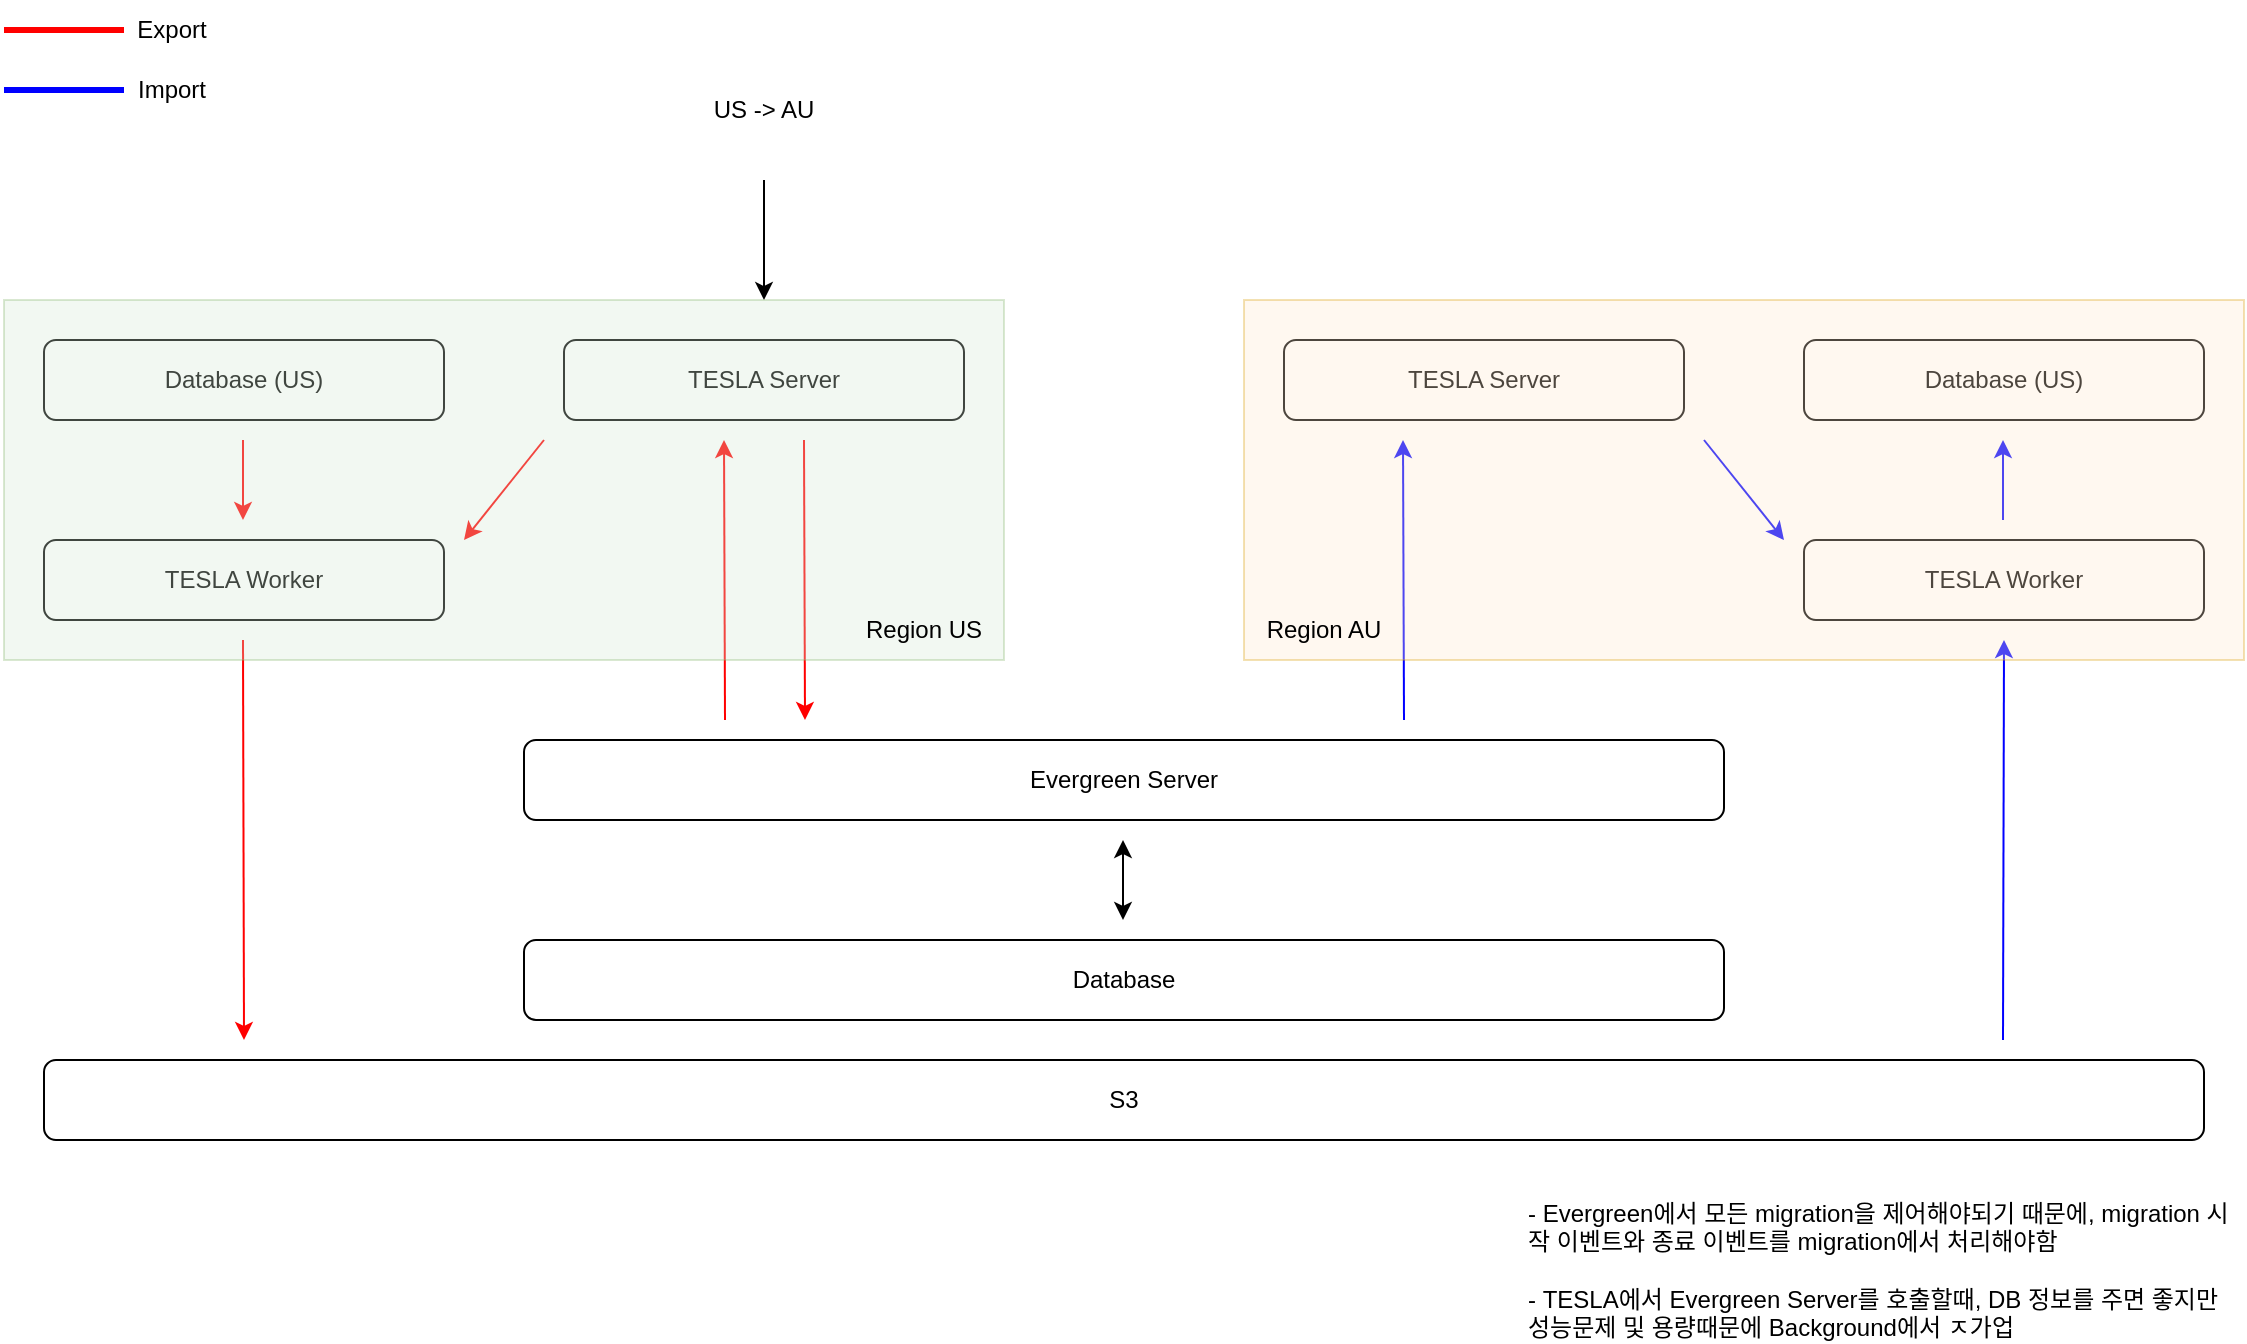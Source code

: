 <mxfile version="23.1.7" type="github">
  <diagram name="페이지-1" id="pZyoLkYU4llX_7tRVOSn">
    <mxGraphModel dx="2261" dy="1955" grid="1" gridSize="10" guides="1" tooltips="1" connect="1" arrows="1" fold="1" page="1" pageScale="1" pageWidth="827" pageHeight="1169" math="0" shadow="0">
      <root>
        <mxCell id="0" />
        <mxCell id="1" parent="0" />
        <mxCell id="wUL2A9BySkg_ptCFgsjO-2" value="Evergreen Server" style="rounded=1;whiteSpace=wrap;html=1;" vertex="1" parent="1">
          <mxGeometry x="240" y="360" width="600" height="40" as="geometry" />
        </mxCell>
        <mxCell id="wUL2A9BySkg_ptCFgsjO-3" value="" style="endArrow=classic;html=1;rounded=0;" edge="1" parent="1">
          <mxGeometry width="50" height="50" relative="1" as="geometry">
            <mxPoint x="360" y="80" as="sourcePoint" />
            <mxPoint x="360" y="140" as="targetPoint" />
          </mxGeometry>
        </mxCell>
        <mxCell id="wUL2A9BySkg_ptCFgsjO-4" value="US -&amp;gt; AU" style="text;html=1;align=center;verticalAlign=middle;whiteSpace=wrap;rounded=0;" vertex="1" parent="1">
          <mxGeometry x="330" y="30" width="60" height="30" as="geometry" />
        </mxCell>
        <mxCell id="wUL2A9BySkg_ptCFgsjO-7" value="Database (US)" style="rounded=1;whiteSpace=wrap;html=1;" vertex="1" parent="1">
          <mxGeometry y="160" width="200" height="40" as="geometry" />
        </mxCell>
        <mxCell id="wUL2A9BySkg_ptCFgsjO-9" value="" style="endArrow=classic;html=1;rounded=0;strokeColor=#0000FF;" edge="1" parent="1">
          <mxGeometry width="50" height="50" relative="1" as="geometry">
            <mxPoint x="979.5" y="510" as="sourcePoint" />
            <mxPoint x="980" y="310" as="targetPoint" />
          </mxGeometry>
        </mxCell>
        <mxCell id="wUL2A9BySkg_ptCFgsjO-10" value="Database" style="rounded=1;whiteSpace=wrap;html=1;" vertex="1" parent="1">
          <mxGeometry x="240" y="460" width="600" height="40" as="geometry" />
        </mxCell>
        <mxCell id="wUL2A9BySkg_ptCFgsjO-11" value="TESLA Worker" style="rounded=1;whiteSpace=wrap;html=1;" vertex="1" parent="1">
          <mxGeometry y="260" width="200" height="40" as="geometry" />
        </mxCell>
        <mxCell id="wUL2A9BySkg_ptCFgsjO-12" value="S3" style="rounded=1;whiteSpace=wrap;html=1;" vertex="1" parent="1">
          <mxGeometry y="520" width="1080" height="40" as="geometry" />
        </mxCell>
        <mxCell id="wUL2A9BySkg_ptCFgsjO-13" value="" style="endArrow=classic;html=1;rounded=0;strokeColor=#FF0000;" edge="1" parent="1">
          <mxGeometry width="50" height="50" relative="1" as="geometry">
            <mxPoint x="250" y="210" as="sourcePoint" />
            <mxPoint x="210" y="260" as="targetPoint" />
          </mxGeometry>
        </mxCell>
        <mxCell id="wUL2A9BySkg_ptCFgsjO-16" value="" style="endArrow=classic;html=1;rounded=0;strokeColor=#FF0000;" edge="1" parent="1">
          <mxGeometry width="50" height="50" relative="1" as="geometry">
            <mxPoint x="99.5" y="210" as="sourcePoint" />
            <mxPoint x="99.5" y="250" as="targetPoint" />
          </mxGeometry>
        </mxCell>
        <mxCell id="wUL2A9BySkg_ptCFgsjO-17" value="" style="endArrow=classic;html=1;rounded=0;strokeColor=#FF0000;" edge="1" parent="1">
          <mxGeometry width="50" height="50" relative="1" as="geometry">
            <mxPoint x="99.5" y="310" as="sourcePoint" />
            <mxPoint x="100" y="510" as="targetPoint" />
          </mxGeometry>
        </mxCell>
        <mxCell id="wUL2A9BySkg_ptCFgsjO-18" value="" style="endArrow=classic;html=1;rounded=0;strokeColor=#FF0000;" edge="1" parent="1">
          <mxGeometry width="50" height="50" relative="1" as="geometry">
            <mxPoint x="380" y="210" as="sourcePoint" />
            <mxPoint x="380.5" y="350" as="targetPoint" />
          </mxGeometry>
        </mxCell>
        <mxCell id="wUL2A9BySkg_ptCFgsjO-20" value="" style="endArrow=classic;html=1;rounded=0;endFill=1;startArrow=classic;startFill=1;" edge="1" parent="1">
          <mxGeometry width="50" height="50" relative="1" as="geometry">
            <mxPoint x="539.5" y="410" as="sourcePoint" />
            <mxPoint x="539.5" y="450" as="targetPoint" />
          </mxGeometry>
        </mxCell>
        <mxCell id="wUL2A9BySkg_ptCFgsjO-21" value="" style="endArrow=classic;html=1;rounded=0;strokeColor=#0000FF;" edge="1" parent="1">
          <mxGeometry width="50" height="50" relative="1" as="geometry">
            <mxPoint x="680" y="350" as="sourcePoint" />
            <mxPoint x="679.5" y="210" as="targetPoint" />
          </mxGeometry>
        </mxCell>
        <mxCell id="wUL2A9BySkg_ptCFgsjO-23" value="- Evergreen에서 모든 migration을 제어해야되기 때문에, migration 시작 이벤트와 종료 이벤트를 migration에서 처리해야함&lt;br&gt;&lt;br&gt;- TESLA에서 Evergreen Server를 호출할때, DB 정보를 주면 좋지만 성능문제 및 용량때문에 Background에서 ㅈ가업" style="text;html=1;align=left;verticalAlign=middle;whiteSpace=wrap;rounded=0;" vertex="1" parent="1">
          <mxGeometry x="740" y="610" width="360" height="30" as="geometry" />
        </mxCell>
        <mxCell id="wUL2A9BySkg_ptCFgsjO-24" value="TESLA Worker" style="rounded=1;whiteSpace=wrap;html=1;" vertex="1" parent="1">
          <mxGeometry x="880" y="260" width="200" height="40" as="geometry" />
        </mxCell>
        <mxCell id="wUL2A9BySkg_ptCFgsjO-25" value="TESLA Server" style="rounded=1;whiteSpace=wrap;html=1;" vertex="1" parent="1">
          <mxGeometry x="260" y="160" width="200" height="40" as="geometry" />
        </mxCell>
        <mxCell id="wUL2A9BySkg_ptCFgsjO-26" value="TESLA Server" style="rounded=1;whiteSpace=wrap;html=1;" vertex="1" parent="1">
          <mxGeometry x="620" y="160" width="200" height="40" as="geometry" />
        </mxCell>
        <mxCell id="wUL2A9BySkg_ptCFgsjO-27" value="Database (US)" style="rounded=1;whiteSpace=wrap;html=1;" vertex="1" parent="1">
          <mxGeometry x="880" y="160" width="200" height="40" as="geometry" />
        </mxCell>
        <mxCell id="wUL2A9BySkg_ptCFgsjO-28" value="" style="endArrow=classic;html=1;rounded=0;strokeColor=#FF0000;" edge="1" parent="1">
          <mxGeometry width="50" height="50" relative="1" as="geometry">
            <mxPoint x="340.5" y="350" as="sourcePoint" />
            <mxPoint x="340" y="210" as="targetPoint" />
          </mxGeometry>
        </mxCell>
        <mxCell id="wUL2A9BySkg_ptCFgsjO-29" value="" style="endArrow=classic;html=1;rounded=0;strokeColor=#0000FF;" edge="1" parent="1">
          <mxGeometry width="50" height="50" relative="1" as="geometry">
            <mxPoint x="830" y="210" as="sourcePoint" />
            <mxPoint x="870" y="260" as="targetPoint" />
          </mxGeometry>
        </mxCell>
        <mxCell id="wUL2A9BySkg_ptCFgsjO-30" value="" style="endArrow=classic;html=1;rounded=0;strokeColor=#0000FF;" edge="1" parent="1">
          <mxGeometry width="50" height="50" relative="1" as="geometry">
            <mxPoint x="979.5" y="250" as="sourcePoint" />
            <mxPoint x="979.5" y="210" as="targetPoint" />
          </mxGeometry>
        </mxCell>
        <mxCell id="wUL2A9BySkg_ptCFgsjO-34" value="" style="rounded=0;whiteSpace=wrap;html=1;fillColor=#d5e8d4;strokeColor=#82b366;opacity=30;" vertex="1" parent="1">
          <mxGeometry x="-20" y="140" width="500" height="180" as="geometry" />
        </mxCell>
        <mxCell id="wUL2A9BySkg_ptCFgsjO-35" value="" style="rounded=0;whiteSpace=wrap;html=1;fillColor=#ffe6cc;strokeColor=#d79b00;opacity=30;" vertex="1" parent="1">
          <mxGeometry x="600" y="140" width="500" height="180" as="geometry" />
        </mxCell>
        <mxCell id="wUL2A9BySkg_ptCFgsjO-36" value="" style="endArrow=none;html=1;rounded=0;strokeColor=#FF0000;endFill=0;strokeWidth=3;" edge="1" parent="1">
          <mxGeometry width="50" height="50" relative="1" as="geometry">
            <mxPoint x="-20" y="5" as="sourcePoint" />
            <mxPoint x="40" y="5" as="targetPoint" />
          </mxGeometry>
        </mxCell>
        <mxCell id="wUL2A9BySkg_ptCFgsjO-37" value="" style="endArrow=none;html=1;rounded=0;strokeColor=#0000FF;endFill=0;strokeWidth=3;" edge="1" parent="1">
          <mxGeometry width="50" height="50" relative="1" as="geometry">
            <mxPoint x="-20" y="35" as="sourcePoint" />
            <mxPoint x="40" y="35" as="targetPoint" />
          </mxGeometry>
        </mxCell>
        <mxCell id="wUL2A9BySkg_ptCFgsjO-38" value="Export" style="text;html=1;align=center;verticalAlign=middle;whiteSpace=wrap;rounded=0;" vertex="1" parent="1">
          <mxGeometry x="34" y="-10" width="60" height="30" as="geometry" />
        </mxCell>
        <mxCell id="wUL2A9BySkg_ptCFgsjO-40" value="Import" style="text;html=1;align=center;verticalAlign=middle;whiteSpace=wrap;rounded=0;" vertex="1" parent="1">
          <mxGeometry x="34" y="20" width="60" height="30" as="geometry" />
        </mxCell>
        <mxCell id="wUL2A9BySkg_ptCFgsjO-41" value="Region US" style="text;html=1;align=center;verticalAlign=middle;whiteSpace=wrap;rounded=0;" vertex="1" parent="1">
          <mxGeometry x="400" y="290" width="80" height="30" as="geometry" />
        </mxCell>
        <mxCell id="wUL2A9BySkg_ptCFgsjO-43" value="Region AU" style="text;html=1;align=center;verticalAlign=middle;whiteSpace=wrap;rounded=0;" vertex="1" parent="1">
          <mxGeometry x="600" y="290" width="80" height="30" as="geometry" />
        </mxCell>
      </root>
    </mxGraphModel>
  </diagram>
</mxfile>
